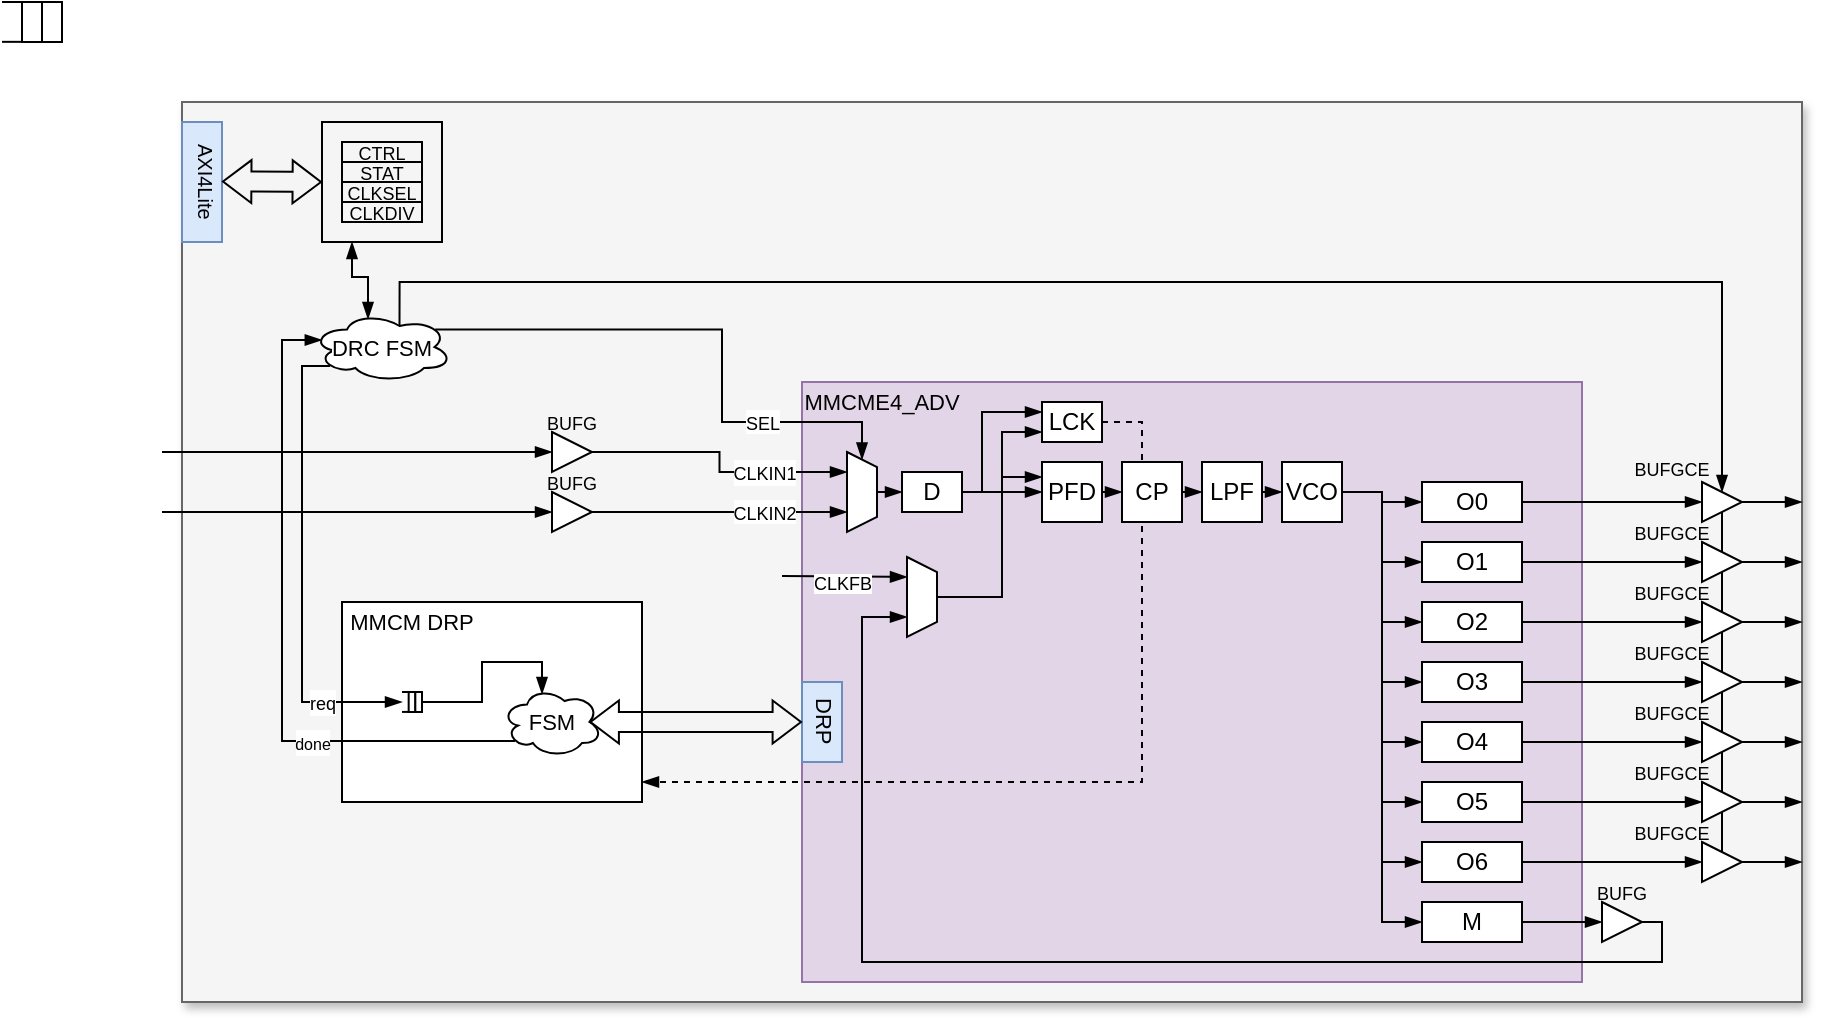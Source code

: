 <mxfile>
    <diagram id="0H9RU8L9uwfyBY479Ntx" name="Page-1">
        <mxGraphModel dx="1034" dy="1187" grid="1" gridSize="10" guides="1" tooltips="1" connect="1" arrows="1" fold="1" page="1" pageScale="1" pageWidth="1169" pageHeight="827" math="0" shadow="0">
            <root>
                <mxCell id="0"/>
                <mxCell id="1" parent="0"/>
                <mxCell id="151" value="" style="rounded=0;whiteSpace=wrap;html=1;align=center;verticalAlign=middle;fontFamily=Helvetica;fontSize=11;labelBackgroundColor=none;fillColor=#f5f5f5;strokeColor=#666666;shadow=1;fontColor=#333333;" parent="1" vertex="1">
                    <mxGeometry x="240" y="60" width="810" height="450" as="geometry"/>
                </mxCell>
                <mxCell id="58" value="" style="rounded=0;whiteSpace=wrap;html=1;fontFamily=Helvetica;fontSize=11;labelBackgroundColor=default;fillColor=#e1d5e7;strokeColor=#9673a6;" parent="1" vertex="1">
                    <mxGeometry x="550" y="200" width="390" height="300" as="geometry"/>
                </mxCell>
                <mxCell id="51" style="edgeStyle=orthogonalEdgeStyle;shape=connector;rounded=0;html=1;exitX=1;exitY=0.5;exitDx=0;exitDy=0;strokeColor=default;align=center;verticalAlign=middle;fontFamily=Helvetica;fontSize=11;fontColor=default;labelBackgroundColor=default;endArrow=blockThin;endFill=1;dashed=1;" parent="1" source="50" edge="1">
                    <mxGeometry relative="1" as="geometry">
                        <mxPoint x="470" y="400" as="targetPoint"/>
                        <Array as="points">
                            <mxPoint x="720" y="220"/>
                            <mxPoint x="720" y="400"/>
                        </Array>
                    </mxGeometry>
                </mxCell>
                <mxCell id="63" value="" style="rounded=0;whiteSpace=wrap;html=1;fontFamily=Helvetica;fontSize=11;fontColor=default;labelBackgroundColor=default;" parent="1" vertex="1">
                    <mxGeometry x="320" y="310" width="150" height="100" as="geometry"/>
                </mxCell>
                <mxCell id="34" style="edgeStyle=none;shape=connector;curved=0;rounded=0;html=1;exitX=1;exitY=0.5;exitDx=0;exitDy=0;strokeColor=default;align=center;verticalAlign=middle;fontFamily=Helvetica;fontSize=11;fontColor=default;labelBackgroundColor=default;endArrow=blockThin;endFill=1;entryX=0;entryY=0.5;entryDx=0;entryDy=0;" parent="1" source="2" target="94" edge="1">
                    <mxGeometry relative="1" as="geometry">
                        <mxPoint x="940" y="260" as="targetPoint"/>
                    </mxGeometry>
                </mxCell>
                <mxCell id="2" value="O0" style="rounded=0;whiteSpace=wrap;html=1;" parent="1" vertex="1">
                    <mxGeometry x="860" y="250" width="50" height="20" as="geometry"/>
                </mxCell>
                <mxCell id="18" style="edgeStyle=none;shape=connector;curved=0;rounded=0;html=1;exitX=1;exitY=0.5;exitDx=0;exitDy=0;entryX=0;entryY=0.5;entryDx=0;entryDy=0;strokeColor=default;align=center;verticalAlign=middle;fontFamily=Helvetica;fontSize=11;fontColor=default;labelBackgroundColor=default;endArrow=blockThin;endFill=1;" parent="1" source="4" target="14" edge="1">
                    <mxGeometry relative="1" as="geometry">
                        <Array as="points">
                            <mxPoint x="840" y="255"/>
                            <mxPoint x="840" y="290"/>
                        </Array>
                    </mxGeometry>
                </mxCell>
                <mxCell id="19" style="edgeStyle=none;shape=connector;curved=0;rounded=0;html=1;exitX=1;exitY=0.5;exitDx=0;exitDy=0;entryX=0;entryY=0.5;entryDx=0;entryDy=0;strokeColor=default;align=center;verticalAlign=middle;fontFamily=Helvetica;fontSize=11;fontColor=default;labelBackgroundColor=default;endArrow=blockThin;endFill=1;" parent="1" source="4" target="8" edge="1">
                    <mxGeometry relative="1" as="geometry">
                        <Array as="points">
                            <mxPoint x="840" y="255"/>
                            <mxPoint x="840" y="320"/>
                        </Array>
                    </mxGeometry>
                </mxCell>
                <mxCell id="20" style="edgeStyle=none;shape=connector;curved=0;rounded=0;html=1;exitX=1;exitY=0.5;exitDx=0;exitDy=0;entryX=0;entryY=0.5;entryDx=0;entryDy=0;strokeColor=default;align=center;verticalAlign=middle;fontFamily=Helvetica;fontSize=11;fontColor=default;labelBackgroundColor=default;endArrow=blockThin;endFill=1;" parent="1" source="4" target="9" edge="1">
                    <mxGeometry relative="1" as="geometry">
                        <Array as="points">
                            <mxPoint x="840" y="255"/>
                            <mxPoint x="840" y="350"/>
                        </Array>
                    </mxGeometry>
                </mxCell>
                <mxCell id="21" style="edgeStyle=none;shape=connector;curved=0;rounded=0;html=1;exitX=1;exitY=0.5;exitDx=0;exitDy=0;entryX=0;entryY=0.5;entryDx=0;entryDy=0;strokeColor=default;align=center;verticalAlign=middle;fontFamily=Helvetica;fontSize=11;fontColor=default;labelBackgroundColor=default;endArrow=blockThin;endFill=1;" parent="1" source="4" target="10" edge="1">
                    <mxGeometry relative="1" as="geometry">
                        <Array as="points">
                            <mxPoint x="840" y="255"/>
                            <mxPoint x="840" y="380"/>
                        </Array>
                    </mxGeometry>
                </mxCell>
                <mxCell id="22" style="edgeStyle=none;shape=connector;curved=0;rounded=0;html=1;exitX=1;exitY=0.5;exitDx=0;exitDy=0;entryX=0;entryY=0.5;entryDx=0;entryDy=0;strokeColor=default;align=center;verticalAlign=middle;fontFamily=Helvetica;fontSize=11;fontColor=default;labelBackgroundColor=default;endArrow=blockThin;endFill=1;" parent="1" source="4" target="11" edge="1">
                    <mxGeometry relative="1" as="geometry">
                        <Array as="points">
                            <mxPoint x="840" y="255"/>
                            <mxPoint x="840" y="410"/>
                        </Array>
                    </mxGeometry>
                </mxCell>
                <mxCell id="23" style="edgeStyle=none;shape=connector;curved=0;rounded=0;html=1;exitX=1;exitY=0.5;exitDx=0;exitDy=0;entryX=0;entryY=0.5;entryDx=0;entryDy=0;strokeColor=default;align=center;verticalAlign=middle;fontFamily=Helvetica;fontSize=11;fontColor=default;labelBackgroundColor=default;endArrow=blockThin;endFill=1;" parent="1" source="4" target="12" edge="1">
                    <mxGeometry relative="1" as="geometry">
                        <Array as="points">
                            <mxPoint x="840" y="255"/>
                            <mxPoint x="840" y="440"/>
                        </Array>
                    </mxGeometry>
                </mxCell>
                <mxCell id="24" style="edgeStyle=none;shape=connector;curved=0;rounded=0;html=1;exitX=1;exitY=0.5;exitDx=0;exitDy=0;entryX=0;entryY=0.5;entryDx=0;entryDy=0;strokeColor=default;align=center;verticalAlign=middle;fontFamily=Helvetica;fontSize=11;fontColor=default;labelBackgroundColor=default;endArrow=blockThin;endFill=1;" parent="1" source="4" target="13" edge="1">
                    <mxGeometry relative="1" as="geometry">
                        <Array as="points">
                            <mxPoint x="840" y="255"/>
                            <mxPoint x="840" y="470"/>
                        </Array>
                    </mxGeometry>
                </mxCell>
                <mxCell id="4" value="VCO" style="rounded=0;whiteSpace=wrap;html=1;" parent="1" vertex="1">
                    <mxGeometry x="790" y="240" width="30" height="30" as="geometry"/>
                </mxCell>
                <mxCell id="44" style="edgeStyle=none;shape=connector;curved=0;rounded=0;html=1;exitX=1;exitY=0.5;exitDx=0;exitDy=0;entryX=0;entryY=0.5;entryDx=0;entryDy=0;strokeColor=default;align=center;verticalAlign=middle;fontFamily=Helvetica;fontSize=11;fontColor=default;labelBackgroundColor=default;endArrow=blockThin;endFill=1;" parent="1" source="5" target="4" edge="1">
                    <mxGeometry relative="1" as="geometry"/>
                </mxCell>
                <mxCell id="5" value="LPF" style="rounded=0;whiteSpace=wrap;html=1;" parent="1" vertex="1">
                    <mxGeometry x="750" y="240" width="30" height="30" as="geometry"/>
                </mxCell>
                <mxCell id="43" style="edgeStyle=none;shape=connector;curved=0;rounded=0;html=1;exitX=1;exitY=0.5;exitDx=0;exitDy=0;entryX=0;entryY=0.5;entryDx=0;entryDy=0;strokeColor=default;align=center;verticalAlign=middle;fontFamily=Helvetica;fontSize=11;fontColor=default;labelBackgroundColor=default;endArrow=blockThin;endFill=1;" parent="1" source="6" target="5" edge="1">
                    <mxGeometry relative="1" as="geometry"/>
                </mxCell>
                <mxCell id="6" value="CP" style="rounded=0;whiteSpace=wrap;html=1;" parent="1" vertex="1">
                    <mxGeometry x="710" y="240" width="30" height="30" as="geometry"/>
                </mxCell>
                <mxCell id="45" style="edgeStyle=none;shape=connector;curved=0;rounded=0;html=1;exitX=1;exitY=0.5;exitDx=0;exitDy=0;entryX=0;entryY=0.5;entryDx=0;entryDy=0;strokeColor=default;align=center;verticalAlign=middle;fontFamily=Helvetica;fontSize=11;fontColor=default;labelBackgroundColor=default;endArrow=blockThin;endFill=1;" parent="1" source="7" target="6" edge="1">
                    <mxGeometry relative="1" as="geometry"/>
                </mxCell>
                <mxCell id="7" value="PFD" style="rounded=0;whiteSpace=wrap;html=1;" parent="1" vertex="1">
                    <mxGeometry x="670" y="240" width="30" height="30" as="geometry"/>
                </mxCell>
                <mxCell id="36" style="edgeStyle=none;shape=connector;curved=0;rounded=0;html=1;exitX=1;exitY=0.5;exitDx=0;exitDy=0;strokeColor=default;align=center;verticalAlign=middle;fontFamily=Helvetica;fontSize=11;fontColor=default;labelBackgroundColor=default;endArrow=blockThin;endFill=1;entryX=0;entryY=0.5;entryDx=0;entryDy=0;" parent="1" source="8" target="96" edge="1">
                    <mxGeometry relative="1" as="geometry">
                        <mxPoint x="940" y="320" as="targetPoint"/>
                    </mxGeometry>
                </mxCell>
                <mxCell id="8" value="O2" style="rounded=0;whiteSpace=wrap;html=1;" parent="1" vertex="1">
                    <mxGeometry x="860" y="310" width="50" height="20" as="geometry"/>
                </mxCell>
                <mxCell id="37" style="edgeStyle=none;shape=connector;curved=0;rounded=0;html=1;exitX=1;exitY=0.5;exitDx=0;exitDy=0;strokeColor=default;align=center;verticalAlign=middle;fontFamily=Helvetica;fontSize=11;fontColor=default;labelBackgroundColor=default;endArrow=blockThin;endFill=1;entryX=0;entryY=0.5;entryDx=0;entryDy=0;" parent="1" source="9" target="97" edge="1">
                    <mxGeometry relative="1" as="geometry">
                        <mxPoint x="940" y="350.286" as="targetPoint"/>
                    </mxGeometry>
                </mxCell>
                <mxCell id="9" value="O3" style="rounded=0;whiteSpace=wrap;html=1;" parent="1" vertex="1">
                    <mxGeometry x="860" y="340" width="50" height="20" as="geometry"/>
                </mxCell>
                <mxCell id="38" style="edgeStyle=none;shape=connector;curved=0;rounded=0;html=1;exitX=1;exitY=0.5;exitDx=0;exitDy=0;strokeColor=default;align=center;verticalAlign=middle;fontFamily=Helvetica;fontSize=11;fontColor=default;labelBackgroundColor=default;endArrow=blockThin;endFill=1;entryX=0;entryY=0.5;entryDx=0;entryDy=0;" parent="1" source="10" target="98" edge="1">
                    <mxGeometry relative="1" as="geometry">
                        <mxPoint x="940" y="380" as="targetPoint"/>
                    </mxGeometry>
                </mxCell>
                <mxCell id="10" value="O4" style="rounded=0;whiteSpace=wrap;html=1;" parent="1" vertex="1">
                    <mxGeometry x="860" y="370" width="50" height="20" as="geometry"/>
                </mxCell>
                <mxCell id="39" style="edgeStyle=none;shape=connector;curved=0;rounded=0;html=1;exitX=1;exitY=0.5;exitDx=0;exitDy=0;strokeColor=default;align=center;verticalAlign=middle;fontFamily=Helvetica;fontSize=11;fontColor=default;labelBackgroundColor=default;endArrow=blockThin;endFill=1;entryX=0;entryY=0.5;entryDx=0;entryDy=0;" parent="1" source="11" target="99" edge="1">
                    <mxGeometry relative="1" as="geometry">
                        <mxPoint x="940" y="410" as="targetPoint"/>
                    </mxGeometry>
                </mxCell>
                <mxCell id="11" value="O5" style="rounded=0;whiteSpace=wrap;html=1;" parent="1" vertex="1">
                    <mxGeometry x="860" y="400" width="50" height="20" as="geometry"/>
                </mxCell>
                <mxCell id="40" style="edgeStyle=none;shape=connector;curved=0;rounded=0;html=1;exitX=1;exitY=0.5;exitDx=0;exitDy=0;strokeColor=default;align=center;verticalAlign=middle;fontFamily=Helvetica;fontSize=11;fontColor=default;labelBackgroundColor=default;endArrow=blockThin;endFill=1;entryX=0;entryY=0.5;entryDx=0;entryDy=0;" parent="1" source="12" target="100" edge="1">
                    <mxGeometry relative="1" as="geometry">
                        <mxPoint x="940" y="440" as="targetPoint"/>
                    </mxGeometry>
                </mxCell>
                <mxCell id="12" value="O6" style="rounded=0;whiteSpace=wrap;html=1;" parent="1" vertex="1">
                    <mxGeometry x="860" y="430" width="50" height="20" as="geometry"/>
                </mxCell>
                <mxCell id="28" style="edgeStyle=orthogonalEdgeStyle;shape=connector;rounded=0;html=1;exitX=1;exitY=0.5;exitDx=0;exitDy=0;strokeColor=default;align=center;verticalAlign=middle;fontFamily=Helvetica;fontSize=11;fontColor=default;labelBackgroundColor=default;endArrow=blockThin;endFill=1;entryX=0.75;entryY=1;entryDx=0;entryDy=0;" parent="1" source="124" target="32" edge="1">
                    <mxGeometry relative="1" as="geometry">
                        <mxPoint x="600" y="318" as="targetPoint"/>
                        <Array as="points">
                            <mxPoint x="980" y="470"/>
                            <mxPoint x="980" y="490"/>
                            <mxPoint x="580" y="490"/>
                            <mxPoint x="580" y="318"/>
                        </Array>
                    </mxGeometry>
                </mxCell>
                <mxCell id="127" style="edgeStyle=orthogonalEdgeStyle;shape=connector;rounded=0;html=1;exitX=1;exitY=0.5;exitDx=0;exitDy=0;entryX=0;entryY=0.5;entryDx=0;entryDy=0;strokeColor=default;align=center;verticalAlign=middle;fontFamily=Helvetica;fontSize=11;fontColor=default;labelBackgroundColor=none;endArrow=blockThin;endFill=1;" parent="1" source="13" target="124" edge="1">
                    <mxGeometry relative="1" as="geometry"/>
                </mxCell>
                <mxCell id="13" value="M" style="rounded=0;whiteSpace=wrap;html=1;" parent="1" vertex="1">
                    <mxGeometry x="860" y="460" width="50" height="20" as="geometry"/>
                </mxCell>
                <mxCell id="35" style="edgeStyle=none;shape=connector;curved=0;rounded=0;html=1;exitX=1;exitY=0.5;exitDx=0;exitDy=0;strokeColor=default;align=center;verticalAlign=middle;fontFamily=Helvetica;fontSize=11;fontColor=default;labelBackgroundColor=default;endArrow=blockThin;endFill=1;entryX=0;entryY=0.5;entryDx=0;entryDy=0;" parent="1" source="14" target="95" edge="1">
                    <mxGeometry relative="1" as="geometry">
                        <mxPoint x="940" y="290.286" as="targetPoint"/>
                    </mxGeometry>
                </mxCell>
                <mxCell id="14" value="O1" style="rounded=0;whiteSpace=wrap;html=1;" parent="1" vertex="1">
                    <mxGeometry x="860" y="280" width="50" height="20" as="geometry"/>
                </mxCell>
                <mxCell id="47" style="edgeStyle=none;shape=connector;curved=0;rounded=0;html=1;exitX=0.5;exitY=0;exitDx=0;exitDy=0;entryX=0;entryY=0.5;entryDx=0;entryDy=0;strokeColor=default;align=center;verticalAlign=middle;fontFamily=Helvetica;fontSize=11;fontColor=default;labelBackgroundColor=default;endArrow=blockThin;endFill=1;" parent="1" source="15" target="26" edge="1">
                    <mxGeometry relative="1" as="geometry"/>
                </mxCell>
                <mxCell id="61" style="edgeStyle=orthogonalEdgeStyle;shape=connector;rounded=0;html=1;exitX=0.88;exitY=0.25;exitDx=0;exitDy=0;strokeColor=default;align=center;verticalAlign=middle;fontFamily=Helvetica;fontSize=11;fontColor=default;labelBackgroundColor=default;endArrow=blockThin;endFill=1;entryX=0;entryY=0.5;entryDx=0;entryDy=0;exitPerimeter=0;" parent="1" source="147" target="15" edge="1">
                    <mxGeometry relative="1" as="geometry">
                        <mxPoint x="540" y="220" as="sourcePoint"/>
                        <Array as="points">
                            <mxPoint x="510" y="174"/>
                            <mxPoint x="510" y="220"/>
                            <mxPoint x="580" y="220"/>
                        </Array>
                    </mxGeometry>
                </mxCell>
                <mxCell id="148" value="&lt;span style=&quot;background-color: light-dark(#ffffff, var(--ge-dark-color, #121212));&quot;&gt;&lt;font style=&quot;font-size: 9px;&quot;&gt;SEL&lt;/font&gt;&lt;/span&gt;" style="edgeLabel;html=1;align=center;verticalAlign=middle;resizable=0;points=[];rounded=0;fontFamily=Helvetica;fontSize=11;fontColor=default;labelBackgroundColor=none;fillColor=none;gradientColor=none;" parent="61" vertex="1" connectable="0">
                    <mxGeometry x="-0.891" y="-1" relative="1" as="geometry">
                        <mxPoint x="148" y="45" as="offset"/>
                    </mxGeometry>
                </mxCell>
                <mxCell id="15" value="" style="shape=trapezoid;perimeter=trapezoidPerimeter;whiteSpace=wrap;html=1;fixedSize=1;rotation=90;size=7.5;" parent="1" vertex="1">
                    <mxGeometry x="560" y="247.5" width="40" height="15" as="geometry"/>
                </mxCell>
                <mxCell id="17" value="" style="endArrow=blockThin;html=1;rounded=0;strokeColor=default;align=center;verticalAlign=middle;fontFamily=Helvetica;fontSize=11;fontColor=default;labelBackgroundColor=default;edgeStyle=none;curved=0;exitX=1;exitY=0.5;exitDx=0;exitDy=0;entryX=0;entryY=0.5;entryDx=0;entryDy=0;endFill=1;" parent="1" source="4" target="2" edge="1">
                    <mxGeometry width="50" height="50" relative="1" as="geometry">
                        <mxPoint x="770" y="410" as="sourcePoint"/>
                        <mxPoint x="820" y="360" as="targetPoint"/>
                        <Array as="points">
                            <mxPoint x="840" y="255"/>
                            <mxPoint x="840" y="260"/>
                        </Array>
                    </mxGeometry>
                </mxCell>
                <mxCell id="46" style="edgeStyle=none;shape=connector;curved=0;rounded=0;html=1;exitX=1;exitY=0.5;exitDx=0;exitDy=0;entryX=0;entryY=0.5;entryDx=0;entryDy=0;strokeColor=default;align=center;verticalAlign=middle;fontFamily=Helvetica;fontSize=11;fontColor=default;labelBackgroundColor=default;endArrow=blockThin;endFill=1;" parent="1" source="26" target="7" edge="1">
                    <mxGeometry relative="1" as="geometry"/>
                </mxCell>
                <mxCell id="53" style="edgeStyle=none;shape=connector;curved=0;rounded=0;html=1;exitX=1;exitY=0.5;exitDx=0;exitDy=0;entryX=0;entryY=0.25;entryDx=0;entryDy=0;strokeColor=default;align=center;verticalAlign=middle;fontFamily=Helvetica;fontSize=11;fontColor=default;labelBackgroundColor=default;endArrow=blockThin;endFill=1;" parent="1" source="26" target="50" edge="1">
                    <mxGeometry relative="1" as="geometry">
                        <Array as="points">
                            <mxPoint x="640" y="255"/>
                            <mxPoint x="640" y="215"/>
                        </Array>
                    </mxGeometry>
                </mxCell>
                <mxCell id="26" value="D" style="rounded=0;whiteSpace=wrap;html=1;" parent="1" vertex="1">
                    <mxGeometry x="600" y="245" width="30" height="20" as="geometry"/>
                </mxCell>
                <mxCell id="29" value="" style="endArrow=blockThin;html=1;rounded=0;strokeColor=default;align=center;verticalAlign=middle;fontFamily=Helvetica;fontSize=11;fontColor=default;labelBackgroundColor=default;edgeStyle=none;curved=0;entryX=0.25;entryY=1;entryDx=0;entryDy=0;endFill=1;" parent="1" target="32" edge="1">
                    <mxGeometry width="50" height="50" relative="1" as="geometry">
                        <mxPoint x="540" y="297" as="sourcePoint"/>
                        <mxPoint x="598.75" y="298.125" as="targetPoint"/>
                    </mxGeometry>
                </mxCell>
                <mxCell id="128" value="&lt;font style=&quot;font-size: 9px; background-color: light-dark(#ffffff, var(--ge-dark-color, #121212));&quot;&gt;CLKFB&lt;/font&gt;" style="edgeLabel;html=1;align=center;verticalAlign=middle;resizable=0;points=[];rounded=0;fontFamily=Helvetica;fontSize=11;fontColor=default;labelBackgroundColor=none;fillColor=none;gradientColor=none;" parent="29" vertex="1" connectable="0">
                    <mxGeometry x="-0.162" relative="1" as="geometry">
                        <mxPoint x="4" y="3" as="offset"/>
                    </mxGeometry>
                </mxCell>
                <mxCell id="30" value="" style="endArrow=blockThin;html=1;rounded=0;strokeColor=default;align=center;verticalAlign=middle;fontFamily=Helvetica;fontSize=11;fontColor=default;labelBackgroundColor=default;edgeStyle=orthogonalEdgeStyle;entryX=0.75;entryY=1;entryDx=0;entryDy=0;endFill=1;exitX=1;exitY=0.5;exitDx=0;exitDy=0;" parent="1" source="133" target="15" edge="1">
                    <mxGeometry width="50" height="50" relative="1" as="geometry">
                        <mxPoint x="540" y="265" as="sourcePoint"/>
                        <mxPoint x="560" y="270" as="targetPoint"/>
                    </mxGeometry>
                </mxCell>
                <mxCell id="136" value="&lt;span style=&quot;background-color: light-dark(#ffffff, var(--ge-dark-color, #121212));&quot;&gt;&lt;font style=&quot;font-size: 9px;&quot;&gt;CLKIN2&lt;/font&gt;&lt;/span&gt;" style="edgeLabel;html=1;align=center;verticalAlign=middle;resizable=0;points=[];rounded=0;fontFamily=Helvetica;fontSize=11;fontColor=default;labelBackgroundColor=none;fillColor=none;gradientColor=none;" parent="30" vertex="1" connectable="0">
                    <mxGeometry x="0.354" y="1" relative="1" as="geometry">
                        <mxPoint x="-1" y="1" as="offset"/>
                    </mxGeometry>
                </mxCell>
                <mxCell id="31" value="" style="endArrow=blockThin;html=1;rounded=0;strokeColor=default;align=center;verticalAlign=middle;fontFamily=Helvetica;fontSize=11;fontColor=default;labelBackgroundColor=default;edgeStyle=orthogonalEdgeStyle;entryX=0.25;entryY=1;entryDx=0;entryDy=0;endFill=1;exitX=1;exitY=0.5;exitDx=0;exitDy=0;" parent="1" source="131" target="15" edge="1">
                    <mxGeometry width="50" height="50" relative="1" as="geometry">
                        <mxPoint x="540" y="245" as="sourcePoint"/>
                        <mxPoint x="560" y="250" as="targetPoint"/>
                    </mxGeometry>
                </mxCell>
                <mxCell id="135" value="&lt;font style=&quot;font-size: 9px;&quot;&gt;CLKIN1&lt;/font&gt;" style="edgeLabel;html=1;align=center;verticalAlign=middle;resizable=0;points=[];rounded=0;fontFamily=Helvetica;fontSize=11;fontColor=default;labelBackgroundColor=default;fillColor=none;gradientColor=none;" parent="31" vertex="1" connectable="0">
                    <mxGeometry x="0.299" y="-1" relative="1" as="geometry">
                        <mxPoint x="6" y="-1" as="offset"/>
                    </mxGeometry>
                </mxCell>
                <mxCell id="54" style="edgeStyle=orthogonalEdgeStyle;shape=connector;rounded=0;html=1;exitX=0.5;exitY=0;exitDx=0;exitDy=0;entryX=0;entryY=0.75;entryDx=0;entryDy=0;strokeColor=default;align=center;verticalAlign=middle;fontFamily=Helvetica;fontSize=11;fontColor=default;labelBackgroundColor=default;endArrow=blockThin;endFill=1;" parent="1" source="32" target="50" edge="1">
                    <mxGeometry relative="1" as="geometry">
                        <Array as="points">
                            <mxPoint x="650" y="308"/>
                            <mxPoint x="650" y="225"/>
                        </Array>
                    </mxGeometry>
                </mxCell>
                <mxCell id="57" style="edgeStyle=orthogonalEdgeStyle;shape=connector;rounded=0;html=1;exitX=0.5;exitY=0;exitDx=0;exitDy=0;entryX=0;entryY=0.25;entryDx=0;entryDy=0;strokeColor=default;align=center;verticalAlign=middle;fontFamily=Helvetica;fontSize=11;fontColor=default;labelBackgroundColor=default;endArrow=blockThin;endFill=1;" parent="1" source="32" target="7" edge="1">
                    <mxGeometry relative="1" as="geometry">
                        <Array as="points">
                            <mxPoint x="650" y="308"/>
                            <mxPoint x="650" y="248"/>
                        </Array>
                    </mxGeometry>
                </mxCell>
                <mxCell id="32" value="" style="shape=trapezoid;perimeter=trapezoidPerimeter;whiteSpace=wrap;html=1;fixedSize=1;rotation=90;size=7.5;" parent="1" vertex="1">
                    <mxGeometry x="590" y="300" width="40" height="15" as="geometry"/>
                </mxCell>
                <mxCell id="33" value="&lt;span&gt;MMCME4_ADV&lt;/span&gt;" style="text;html=1;align=center;verticalAlign=middle;whiteSpace=wrap;rounded=0;fontFamily=Helvetica;fontSize=11;fontColor=default;labelBackgroundColor=none;" parent="1" vertex="1">
                    <mxGeometry x="550" y="200" width="80" height="20" as="geometry"/>
                </mxCell>
                <mxCell id="50" value="LCK" style="rounded=0;whiteSpace=wrap;html=1;" parent="1" vertex="1">
                    <mxGeometry x="670" y="210" width="30" height="20" as="geometry"/>
                </mxCell>
                <mxCell id="87" style="edgeStyle=orthogonalEdgeStyle;shape=connector;rounded=0;html=1;exitX=0.13;exitY=0.77;exitDx=0;exitDy=0;exitPerimeter=0;strokeColor=default;align=center;verticalAlign=middle;fontFamily=Helvetica;fontSize=11;fontColor=default;labelBackgroundColor=none;endArrow=blockThin;endFill=1;entryX=0.07;entryY=0.4;entryDx=0;entryDy=0;entryPerimeter=0;" parent="1" source="64" target="147" edge="1">
                    <mxGeometry relative="1" as="geometry">
                        <mxPoint x="320" y="380" as="targetPoint"/>
                        <Array as="points">
                            <mxPoint x="290" y="379"/>
                            <mxPoint x="290" y="179"/>
                        </Array>
                    </mxGeometry>
                </mxCell>
                <mxCell id="88" value="&lt;font style=&quot;font-size: 8px;&quot;&gt;done&lt;/font&gt;" style="edgeLabel;html=1;align=center;verticalAlign=middle;resizable=0;points=[];rounded=0;strokeColor=default;fontFamily=Helvetica;fontSize=11;fontColor=default;labelBackgroundColor=default;fillColor=default;" parent="87" vertex="1" connectable="0">
                    <mxGeometry x="0.178" y="-1" relative="1" as="geometry">
                        <mxPoint x="14" y="82" as="offset"/>
                    </mxGeometry>
                </mxCell>
                <mxCell id="64" value="FSM" style="ellipse;shape=cloud;whiteSpace=wrap;html=1;fontFamily=Helvetica;fontSize=11;fontColor=default;labelBackgroundColor=default;" parent="1" vertex="1">
                    <mxGeometry x="400" y="352.5" width="50" height="35" as="geometry"/>
                </mxCell>
                <mxCell id="65" value="&lt;span&gt;DRP&lt;/span&gt;" style="rounded=0;whiteSpace=wrap;html=1;fontFamily=Helvetica;fontSize=11;labelBackgroundColor=none;fillColor=#dae8fc;strokeColor=#6c8ebf;textDirection=vertical-rl;" parent="1" vertex="1">
                    <mxGeometry x="550" y="350" width="20" height="40" as="geometry"/>
                </mxCell>
                <mxCell id="66" value="&lt;span&gt;MMCM DRP&lt;/span&gt;" style="text;html=1;align=center;verticalAlign=middle;whiteSpace=wrap;rounded=0;fontFamily=Helvetica;fontSize=11;fontColor=default;labelBackgroundColor=none;" parent="1" vertex="1">
                    <mxGeometry x="320" y="315" width="70" height="10" as="geometry"/>
                </mxCell>
                <mxCell id="68" value="" style="shape=flexArrow;endArrow=classic;startArrow=classic;html=1;rounded=0;strokeColor=default;align=center;verticalAlign=middle;fontFamily=Helvetica;fontSize=11;fontColor=default;labelBackgroundColor=none;edgeStyle=orthogonalEdgeStyle;entryX=0;entryY=0.5;entryDx=0;entryDy=0;exitX=0.875;exitY=0.5;exitDx=0;exitDy=0;exitPerimeter=0;startWidth=10.476;startSize=4.4;endWidth=10.476;endSize=4.4;" parent="1" source="64" target="65" edge="1">
                    <mxGeometry width="100" height="100" relative="1" as="geometry">
                        <mxPoint x="420" y="470" as="sourcePoint"/>
                        <mxPoint x="520" y="370" as="targetPoint"/>
                        <Array as="points">
                            <mxPoint x="444" y="370"/>
                        </Array>
                    </mxGeometry>
                </mxCell>
                <mxCell id="76" value="" style="group" parent="1" vertex="1" connectable="0">
                    <mxGeometry x="150" y="10" width="30" height="20" as="geometry"/>
                </mxCell>
                <mxCell id="69" value="" style="rounded=0;whiteSpace=wrap;html=1;strokeColor=default;align=center;verticalAlign=middle;fontFamily=Helvetica;fontSize=11;fontColor=default;labelBackgroundColor=none;fillColor=default;" parent="76" vertex="1">
                    <mxGeometry x="10" width="10" height="20" as="geometry"/>
                </mxCell>
                <mxCell id="70" value="" style="rounded=0;whiteSpace=wrap;html=1;strokeColor=default;align=center;verticalAlign=middle;fontFamily=Helvetica;fontSize=11;fontColor=default;labelBackgroundColor=none;fillColor=default;" parent="76" vertex="1">
                    <mxGeometry x="20" width="10" height="20" as="geometry"/>
                </mxCell>
                <mxCell id="72" value="" style="endArrow=none;html=1;rounded=0;strokeColor=default;align=center;verticalAlign=middle;fontFamily=Helvetica;fontSize=11;fontColor=default;labelBackgroundColor=none;edgeStyle=orthogonalEdgeStyle;entryX=0;entryY=0;entryDx=0;entryDy=0;" parent="76" target="69" edge="1">
                    <mxGeometry width="50" height="50" relative="1" as="geometry">
                        <mxPoint as="sourcePoint"/>
                        <mxPoint x="-10" as="targetPoint"/>
                        <Array as="points">
                            <mxPoint/>
                        </Array>
                    </mxGeometry>
                </mxCell>
                <mxCell id="75" value="" style="endArrow=none;html=1;rounded=0;strokeColor=default;align=center;verticalAlign=middle;fontFamily=Helvetica;fontSize=11;fontColor=default;labelBackgroundColor=none;edgeStyle=orthogonalEdgeStyle;entryX=0;entryY=0;entryDx=0;entryDy=0;" parent="76" edge="1">
                    <mxGeometry width="50" height="50" relative="1" as="geometry">
                        <mxPoint y="19.92" as="sourcePoint"/>
                        <mxPoint x="10" y="19.92" as="targetPoint"/>
                        <Array as="points">
                            <mxPoint y="19.92"/>
                        </Array>
                    </mxGeometry>
                </mxCell>
                <mxCell id="92" style="edgeStyle=orthogonalEdgeStyle;shape=connector;rounded=0;html=1;strokeColor=default;align=center;verticalAlign=middle;fontFamily=Helvetica;fontSize=11;fontColor=default;labelBackgroundColor=none;endArrow=blockThin;endFill=1;entryX=0;entryY=0.5;entryDx=0;entryDy=0;exitX=0.13;exitY=0.77;exitDx=0;exitDy=0;exitPerimeter=0;" parent="1" source="147" target="77" edge="1">
                    <mxGeometry relative="1" as="geometry">
                        <mxPoint x="320" y="360" as="sourcePoint"/>
                        <Array as="points">
                            <mxPoint x="300" y="192"/>
                            <mxPoint x="300" y="360"/>
                        </Array>
                    </mxGeometry>
                </mxCell>
                <mxCell id="129" value="&lt;font style=&quot;font-size: 9px;&quot;&gt;req&lt;/font&gt;" style="edgeLabel;html=1;align=center;verticalAlign=middle;resizable=0;points=[];rounded=0;fontFamily=Helvetica;fontSize=11;fontColor=default;labelBackgroundColor=default;fillColor=none;gradientColor=none;" parent="92" vertex="1" connectable="0">
                    <mxGeometry x="-0.356" y="1" relative="1" as="geometry">
                        <mxPoint x="9" y="107" as="offset"/>
                    </mxGeometry>
                </mxCell>
                <mxCell id="77" value="" style="group;movable=1;resizable=1;rotatable=1;deletable=1;editable=1;locked=0;connectable=1;" parent="1" vertex="1" connectable="0">
                    <mxGeometry x="350" y="355" width="10" height="10" as="geometry"/>
                </mxCell>
                <mxCell id="78" value="" style="rounded=0;whiteSpace=wrap;html=1;strokeColor=default;align=center;verticalAlign=middle;fontFamily=Helvetica;fontSize=11;fontColor=default;labelBackgroundColor=none;fillColor=default;movable=1;resizable=1;rotatable=1;deletable=1;editable=1;locked=0;connectable=1;" parent="77" vertex="1">
                    <mxGeometry x="3.333" width="3.333" height="10" as="geometry"/>
                </mxCell>
                <mxCell id="79" value="" style="rounded=0;whiteSpace=wrap;html=1;strokeColor=default;align=center;verticalAlign=middle;fontFamily=Helvetica;fontSize=11;fontColor=default;labelBackgroundColor=none;fillColor=default;movable=1;resizable=1;rotatable=1;deletable=1;editable=1;locked=0;connectable=1;" parent="77" vertex="1">
                    <mxGeometry x="6.667" width="3.333" height="10" as="geometry"/>
                </mxCell>
                <mxCell id="80" value="" style="endArrow=none;html=1;rounded=0;strokeColor=default;align=center;verticalAlign=middle;fontFamily=Helvetica;fontSize=11;fontColor=default;labelBackgroundColor=none;edgeStyle=orthogonalEdgeStyle;entryX=0;entryY=0;entryDx=0;entryDy=0;movable=1;resizable=1;rotatable=1;deletable=1;editable=1;locked=0;connectable=1;" parent="77" target="78" edge="1">
                    <mxGeometry width="50" height="50" relative="1" as="geometry">
                        <mxPoint as="sourcePoint"/>
                        <mxPoint x="-3.333" as="targetPoint"/>
                        <Array as="points">
                            <mxPoint/>
                        </Array>
                    </mxGeometry>
                </mxCell>
                <mxCell id="81" value="" style="endArrow=none;html=1;rounded=0;strokeColor=default;align=center;verticalAlign=middle;fontFamily=Helvetica;fontSize=11;fontColor=default;labelBackgroundColor=none;edgeStyle=orthogonalEdgeStyle;entryX=0;entryY=0;entryDx=0;entryDy=0;movable=1;resizable=1;rotatable=1;deletable=1;editable=1;locked=0;connectable=1;" parent="77" edge="1">
                    <mxGeometry width="50" height="50" relative="1" as="geometry">
                        <mxPoint y="9.96" as="sourcePoint"/>
                        <mxPoint x="3.333" y="9.96" as="targetPoint"/>
                        <Array as="points">
                            <mxPoint y="9.96"/>
                        </Array>
                    </mxGeometry>
                </mxCell>
                <mxCell id="85" style="edgeStyle=orthogonalEdgeStyle;shape=connector;rounded=0;html=1;exitX=1;exitY=0.5;exitDx=0;exitDy=0;entryX=0.4;entryY=0.1;entryDx=0;entryDy=0;entryPerimeter=0;strokeColor=default;align=center;verticalAlign=middle;fontFamily=Helvetica;fontSize=11;fontColor=default;labelBackgroundColor=none;endArrow=blockThin;endFill=1;" parent="1" source="77" target="64" edge="1">
                    <mxGeometry relative="1" as="geometry">
                        <Array as="points">
                            <mxPoint x="390" y="360"/>
                            <mxPoint x="390" y="340"/>
                            <mxPoint x="420" y="340"/>
                        </Array>
                    </mxGeometry>
                </mxCell>
                <mxCell id="102" style="edgeStyle=orthogonalEdgeStyle;shape=connector;rounded=0;html=1;exitX=1;exitY=0.5;exitDx=0;exitDy=0;strokeColor=default;align=center;verticalAlign=middle;fontFamily=Helvetica;fontSize=11;fontColor=default;labelBackgroundColor=none;endArrow=blockThin;endFill=1;" parent="1" source="94" edge="1">
                    <mxGeometry relative="1" as="geometry">
                        <mxPoint x="1050" y="260" as="targetPoint"/>
                    </mxGeometry>
                </mxCell>
                <mxCell id="94" value="" style="triangle;whiteSpace=wrap;html=1;rounded=0;strokeColor=default;align=center;verticalAlign=middle;fontFamily=Helvetica;fontSize=11;fontColor=default;labelBackgroundColor=none;fillColor=default;" parent="1" vertex="1">
                    <mxGeometry x="1000" y="250" width="20" height="20" as="geometry"/>
                </mxCell>
                <mxCell id="103" style="edgeStyle=orthogonalEdgeStyle;shape=connector;rounded=0;html=1;exitX=1;exitY=0.5;exitDx=0;exitDy=0;strokeColor=default;align=center;verticalAlign=middle;fontFamily=Helvetica;fontSize=11;fontColor=default;labelBackgroundColor=none;endArrow=blockThin;endFill=1;" parent="1" source="95" edge="1">
                    <mxGeometry relative="1" as="geometry">
                        <mxPoint x="1050" y="290" as="targetPoint"/>
                    </mxGeometry>
                </mxCell>
                <mxCell id="123" style="edgeStyle=orthogonalEdgeStyle;shape=connector;rounded=0;html=1;exitX=0.5;exitY=0;exitDx=0;exitDy=0;entryX=0.5;entryY=1;entryDx=0;entryDy=0;strokeColor=default;align=center;verticalAlign=middle;fontFamily=Helvetica;fontSize=11;fontColor=default;labelBackgroundColor=none;endArrow=none;endFill=0;" parent="1" source="95" target="94" edge="1">
                    <mxGeometry relative="1" as="geometry"/>
                </mxCell>
                <mxCell id="95" value="" style="triangle;whiteSpace=wrap;html=1;rounded=0;strokeColor=default;align=center;verticalAlign=middle;fontFamily=Helvetica;fontSize=11;fontColor=default;labelBackgroundColor=none;fillColor=default;" parent="1" vertex="1">
                    <mxGeometry x="1000" y="280" width="20" height="20" as="geometry"/>
                </mxCell>
                <mxCell id="104" style="edgeStyle=orthogonalEdgeStyle;shape=connector;rounded=0;html=1;exitX=1;exitY=0.5;exitDx=0;exitDy=0;strokeColor=default;align=center;verticalAlign=middle;fontFamily=Helvetica;fontSize=11;fontColor=default;labelBackgroundColor=none;endArrow=blockThin;endFill=1;" parent="1" source="96" edge="1">
                    <mxGeometry relative="1" as="geometry">
                        <mxPoint x="1050" y="320" as="targetPoint"/>
                    </mxGeometry>
                </mxCell>
                <mxCell id="122" style="edgeStyle=orthogonalEdgeStyle;shape=connector;rounded=0;html=1;exitX=0.5;exitY=0;exitDx=0;exitDy=0;entryX=0.5;entryY=1;entryDx=0;entryDy=0;strokeColor=default;align=center;verticalAlign=middle;fontFamily=Helvetica;fontSize=11;fontColor=default;labelBackgroundColor=none;endArrow=none;endFill=0;" parent="1" source="96" target="95" edge="1">
                    <mxGeometry relative="1" as="geometry"/>
                </mxCell>
                <mxCell id="96" value="" style="triangle;whiteSpace=wrap;html=1;rounded=0;strokeColor=default;align=center;verticalAlign=middle;fontFamily=Helvetica;fontSize=11;fontColor=default;labelBackgroundColor=none;fillColor=default;" parent="1" vertex="1">
                    <mxGeometry x="1000" y="310" width="20" height="20" as="geometry"/>
                </mxCell>
                <mxCell id="105" style="edgeStyle=orthogonalEdgeStyle;shape=connector;rounded=0;html=1;exitX=1;exitY=0.5;exitDx=0;exitDy=0;strokeColor=default;align=center;verticalAlign=middle;fontFamily=Helvetica;fontSize=11;fontColor=default;labelBackgroundColor=none;endArrow=blockThin;endFill=1;" parent="1" source="97" edge="1">
                    <mxGeometry relative="1" as="geometry">
                        <mxPoint x="1050" y="350" as="targetPoint"/>
                    </mxGeometry>
                </mxCell>
                <mxCell id="121" style="edgeStyle=orthogonalEdgeStyle;shape=connector;rounded=0;html=1;exitX=0.5;exitY=0;exitDx=0;exitDy=0;entryX=0.5;entryY=1;entryDx=0;entryDy=0;strokeColor=default;align=center;verticalAlign=middle;fontFamily=Helvetica;fontSize=11;fontColor=default;labelBackgroundColor=none;endArrow=none;endFill=0;" parent="1" source="97" target="96" edge="1">
                    <mxGeometry relative="1" as="geometry"/>
                </mxCell>
                <mxCell id="97" value="" style="triangle;whiteSpace=wrap;html=1;rounded=0;strokeColor=default;align=center;verticalAlign=middle;fontFamily=Helvetica;fontSize=11;fontColor=default;labelBackgroundColor=none;fillColor=default;" parent="1" vertex="1">
                    <mxGeometry x="1000" y="340" width="20" height="20" as="geometry"/>
                </mxCell>
                <mxCell id="106" style="edgeStyle=orthogonalEdgeStyle;shape=connector;rounded=0;html=1;exitX=1;exitY=0.5;exitDx=0;exitDy=0;strokeColor=default;align=center;verticalAlign=middle;fontFamily=Helvetica;fontSize=11;fontColor=default;labelBackgroundColor=none;endArrow=blockThin;endFill=1;" parent="1" source="98" edge="1">
                    <mxGeometry relative="1" as="geometry">
                        <mxPoint x="1050" y="380" as="targetPoint"/>
                    </mxGeometry>
                </mxCell>
                <mxCell id="120" style="edgeStyle=orthogonalEdgeStyle;shape=connector;rounded=0;html=1;exitX=0.5;exitY=0;exitDx=0;exitDy=0;entryX=0.5;entryY=1;entryDx=0;entryDy=0;strokeColor=default;align=center;verticalAlign=middle;fontFamily=Helvetica;fontSize=11;fontColor=default;labelBackgroundColor=none;endArrow=none;endFill=0;" parent="1" source="98" target="97" edge="1">
                    <mxGeometry relative="1" as="geometry"/>
                </mxCell>
                <mxCell id="98" value="" style="triangle;whiteSpace=wrap;html=1;rounded=0;strokeColor=default;align=center;verticalAlign=middle;fontFamily=Helvetica;fontSize=11;fontColor=default;labelBackgroundColor=none;fillColor=default;" parent="1" vertex="1">
                    <mxGeometry x="1000" y="370" width="20" height="20" as="geometry"/>
                </mxCell>
                <mxCell id="107" style="edgeStyle=orthogonalEdgeStyle;shape=connector;rounded=0;html=1;exitX=1;exitY=0.5;exitDx=0;exitDy=0;strokeColor=default;align=center;verticalAlign=middle;fontFamily=Helvetica;fontSize=11;fontColor=default;labelBackgroundColor=none;endArrow=blockThin;endFill=1;" parent="1" source="99" edge="1">
                    <mxGeometry relative="1" as="geometry">
                        <mxPoint x="1050" y="410" as="targetPoint"/>
                    </mxGeometry>
                </mxCell>
                <mxCell id="119" style="edgeStyle=orthogonalEdgeStyle;shape=connector;rounded=0;html=1;exitX=0.5;exitY=0;exitDx=0;exitDy=0;entryX=0.5;entryY=1;entryDx=0;entryDy=0;strokeColor=default;align=center;verticalAlign=middle;fontFamily=Helvetica;fontSize=11;fontColor=default;labelBackgroundColor=none;endArrow=none;endFill=0;" parent="1" source="99" target="98" edge="1">
                    <mxGeometry relative="1" as="geometry"/>
                </mxCell>
                <mxCell id="99" value="" style="triangle;whiteSpace=wrap;html=1;rounded=0;strokeColor=default;align=center;verticalAlign=middle;fontFamily=Helvetica;fontSize=11;fontColor=default;labelBackgroundColor=none;fillColor=default;" parent="1" vertex="1">
                    <mxGeometry x="1000" y="400" width="20" height="20" as="geometry"/>
                </mxCell>
                <mxCell id="108" style="edgeStyle=orthogonalEdgeStyle;shape=connector;rounded=0;html=1;exitX=1;exitY=0.5;exitDx=0;exitDy=0;strokeColor=default;align=center;verticalAlign=middle;fontFamily=Helvetica;fontSize=11;fontColor=default;labelBackgroundColor=none;endArrow=blockThin;endFill=1;" parent="1" source="100" edge="1">
                    <mxGeometry relative="1" as="geometry">
                        <mxPoint x="1050" y="440" as="targetPoint"/>
                    </mxGeometry>
                </mxCell>
                <mxCell id="118" style="edgeStyle=orthogonalEdgeStyle;shape=connector;rounded=0;html=1;exitX=0.5;exitY=0;exitDx=0;exitDy=0;entryX=0.5;entryY=1;entryDx=0;entryDy=0;strokeColor=default;align=center;verticalAlign=middle;fontFamily=Helvetica;fontSize=11;fontColor=default;labelBackgroundColor=none;endArrow=none;endFill=0;" parent="1" source="100" target="99" edge="1">
                    <mxGeometry relative="1" as="geometry"/>
                </mxCell>
                <mxCell id="100" value="" style="triangle;whiteSpace=wrap;html=1;rounded=0;strokeColor=default;align=center;verticalAlign=middle;fontFamily=Helvetica;fontSize=11;fontColor=default;labelBackgroundColor=none;fillColor=default;" parent="1" vertex="1">
                    <mxGeometry x="1000" y="430" width="20" height="20" as="geometry"/>
                </mxCell>
                <mxCell id="110" value="&lt;span&gt;&lt;font style=&quot;font-size: 9px;&quot;&gt;BUFGCE&lt;/font&gt;&lt;/span&gt;" style="text;html=1;align=center;verticalAlign=middle;whiteSpace=wrap;rounded=0;fontFamily=Helvetica;fontSize=11;fontColor=default;labelBackgroundColor=none;" parent="1" vertex="1">
                    <mxGeometry x="960" y="237.5" width="50" height="10" as="geometry"/>
                </mxCell>
                <mxCell id="111" value="&lt;span&gt;&lt;font style=&quot;font-size: 9px;&quot;&gt;BUFGCE&lt;/font&gt;&lt;/span&gt;" style="text;html=1;align=center;verticalAlign=middle;whiteSpace=wrap;rounded=0;fontFamily=Helvetica;fontSize=11;fontColor=default;labelBackgroundColor=none;" parent="1" vertex="1">
                    <mxGeometry x="960" y="300" width="50" height="10" as="geometry"/>
                </mxCell>
                <mxCell id="112" value="&lt;span&gt;&lt;font style=&quot;font-size: 9px;&quot;&gt;BUFGCE&lt;/font&gt;&lt;/span&gt;" style="text;html=1;align=center;verticalAlign=middle;whiteSpace=wrap;rounded=0;fontFamily=Helvetica;fontSize=11;fontColor=default;labelBackgroundColor=none;" parent="1" vertex="1">
                    <mxGeometry x="960" y="270" width="50" height="10" as="geometry"/>
                </mxCell>
                <mxCell id="113" value="&lt;span&gt;&lt;font style=&quot;font-size: 9px;&quot;&gt;BUFGCE&lt;/font&gt;&lt;/span&gt;" style="text;html=1;align=center;verticalAlign=middle;whiteSpace=wrap;rounded=0;fontFamily=Helvetica;fontSize=11;fontColor=default;labelBackgroundColor=none;" parent="1" vertex="1">
                    <mxGeometry x="960" y="330" width="50" height="10" as="geometry"/>
                </mxCell>
                <mxCell id="114" value="&lt;span&gt;&lt;font style=&quot;font-size: 9px;&quot;&gt;BUFGCE&lt;/font&gt;&lt;/span&gt;" style="text;html=1;align=center;verticalAlign=middle;whiteSpace=wrap;rounded=0;fontFamily=Helvetica;fontSize=11;fontColor=default;labelBackgroundColor=none;" parent="1" vertex="1">
                    <mxGeometry x="960" y="360" width="50" height="10" as="geometry"/>
                </mxCell>
                <mxCell id="115" value="&lt;span&gt;&lt;font style=&quot;font-size: 9px;&quot;&gt;BUFGCE&lt;/font&gt;&lt;/span&gt;" style="text;html=1;align=center;verticalAlign=middle;whiteSpace=wrap;rounded=0;fontFamily=Helvetica;fontSize=11;fontColor=default;labelBackgroundColor=none;" parent="1" vertex="1">
                    <mxGeometry x="960" y="390" width="50" height="10" as="geometry"/>
                </mxCell>
                <mxCell id="116" value="&lt;span&gt;&lt;font style=&quot;font-size: 9px;&quot;&gt;BUFGCE&lt;/font&gt;&lt;/span&gt;" style="text;html=1;align=center;verticalAlign=middle;whiteSpace=wrap;rounded=0;fontFamily=Helvetica;fontSize=11;fontColor=default;labelBackgroundColor=none;" parent="1" vertex="1">
                    <mxGeometry x="960" y="420" width="50" height="10" as="geometry"/>
                </mxCell>
                <mxCell id="117" style="edgeStyle=orthogonalEdgeStyle;shape=connector;rounded=0;html=1;strokeColor=default;align=center;verticalAlign=middle;fontFamily=Helvetica;fontSize=11;fontColor=default;labelBackgroundColor=none;endArrow=blockThin;endFill=1;entryX=0.5;entryY=0;entryDx=0;entryDy=0;exitX=0.625;exitY=0.2;exitDx=0;exitDy=0;exitPerimeter=0;" parent="1" source="147" target="94" edge="1">
                    <mxGeometry relative="1" as="geometry">
                        <mxPoint x="1060" y="450" as="targetPoint"/>
                        <mxPoint x="280" y="520" as="sourcePoint"/>
                        <Array as="points">
                            <mxPoint x="349" y="150"/>
                            <mxPoint x="1010" y="150"/>
                        </Array>
                    </mxGeometry>
                </mxCell>
                <mxCell id="124" value="" style="triangle;whiteSpace=wrap;html=1;rounded=0;strokeColor=default;align=center;verticalAlign=middle;fontFamily=Helvetica;fontSize=11;fontColor=default;labelBackgroundColor=none;fillColor=default;" parent="1" vertex="1">
                    <mxGeometry x="950" y="460" width="20" height="20" as="geometry"/>
                </mxCell>
                <mxCell id="125" value="&lt;span&gt;&lt;font style=&quot;font-size: 9px;&quot;&gt;BUFG&lt;/font&gt;&lt;/span&gt;" style="text;html=1;align=center;verticalAlign=middle;whiteSpace=wrap;rounded=0;fontFamily=Helvetica;fontSize=11;fontColor=default;labelBackgroundColor=none;" parent="1" vertex="1">
                    <mxGeometry x="945" y="450" width="30" height="10" as="geometry"/>
                </mxCell>
                <mxCell id="137" style="edgeStyle=orthogonalEdgeStyle;shape=connector;rounded=0;html=1;strokeColor=default;align=center;verticalAlign=middle;fontFamily=Helvetica;fontSize=11;fontColor=default;labelBackgroundColor=none;endArrow=blockThin;endFill=1;entryX=0;entryY=0.5;entryDx=0;entryDy=0;" parent="1" target="131" edge="1">
                    <mxGeometry relative="1" as="geometry">
                        <mxPoint x="230" y="235" as="sourcePoint"/>
                        <Array as="points">
                            <mxPoint x="360" y="235"/>
                        </Array>
                    </mxGeometry>
                </mxCell>
                <mxCell id="131" value="" style="triangle;whiteSpace=wrap;html=1;rounded=0;strokeColor=default;align=center;verticalAlign=middle;fontFamily=Helvetica;fontSize=11;fontColor=default;labelBackgroundColor=none;fillColor=default;" parent="1" vertex="1">
                    <mxGeometry x="425" y="225" width="20" height="20" as="geometry"/>
                </mxCell>
                <mxCell id="132" value="&lt;span&gt;&lt;font style=&quot;font-size: 9px;&quot;&gt;BUFG&lt;/font&gt;&lt;/span&gt;" style="text;html=1;align=center;verticalAlign=middle;whiteSpace=wrap;rounded=0;fontFamily=Helvetica;fontSize=11;fontColor=default;labelBackgroundColor=none;" parent="1" vertex="1">
                    <mxGeometry x="420" y="215" width="30" height="10" as="geometry"/>
                </mxCell>
                <mxCell id="138" style="edgeStyle=orthogonalEdgeStyle;shape=connector;rounded=0;html=1;strokeColor=default;align=center;verticalAlign=middle;fontFamily=Helvetica;fontSize=11;fontColor=default;labelBackgroundColor=none;endArrow=blockThin;endFill=1;entryX=0;entryY=0.5;entryDx=0;entryDy=0;" parent="1" target="133" edge="1">
                    <mxGeometry relative="1" as="geometry">
                        <mxPoint x="230" y="265" as="sourcePoint"/>
                        <Array as="points">
                            <mxPoint x="353" y="265"/>
                        </Array>
                    </mxGeometry>
                </mxCell>
                <mxCell id="133" value="" style="triangle;whiteSpace=wrap;html=1;rounded=0;strokeColor=default;align=center;verticalAlign=middle;fontFamily=Helvetica;fontSize=11;fontColor=default;labelBackgroundColor=none;fillColor=default;" parent="1" vertex="1">
                    <mxGeometry x="425" y="255" width="20" height="20" as="geometry"/>
                </mxCell>
                <mxCell id="134" value="&lt;span&gt;&lt;font style=&quot;font-size: 9px;&quot;&gt;BUFG&lt;/font&gt;&lt;/span&gt;" style="text;html=1;align=center;verticalAlign=middle;whiteSpace=wrap;rounded=0;fontFamily=Helvetica;fontSize=11;fontColor=default;labelBackgroundColor=none;" parent="1" vertex="1">
                    <mxGeometry x="420" y="245" width="30" height="10" as="geometry"/>
                </mxCell>
                <mxCell id="139" value="&lt;font style=&quot;font-size: 9px;&quot;&gt;CTRL&lt;/font&gt;" style="rounded=0;whiteSpace=wrap;html=1;align=center;verticalAlign=middle;fontFamily=Helvetica;fontSize=11;fontColor=default;labelBackgroundColor=none;fillColor=none;gradientColor=none;" parent="1" vertex="1">
                    <mxGeometry x="320" y="80" width="40" height="10" as="geometry"/>
                </mxCell>
                <mxCell id="140" value="&lt;font style=&quot;font-size: 9px;&quot;&gt;STAT&lt;/font&gt;" style="rounded=0;whiteSpace=wrap;html=1;align=center;verticalAlign=middle;fontFamily=Helvetica;fontSize=11;fontColor=default;labelBackgroundColor=none;fillColor=none;gradientColor=none;" parent="1" vertex="1">
                    <mxGeometry x="320" y="90" width="40" height="10" as="geometry"/>
                </mxCell>
                <mxCell id="141" value="&lt;font style=&quot;font-size: 9px;&quot;&gt;CLKSEL&lt;/font&gt;" style="rounded=0;whiteSpace=wrap;html=1;align=center;verticalAlign=middle;fontFamily=Helvetica;fontSize=11;fontColor=default;labelBackgroundColor=none;fillColor=none;gradientColor=none;" parent="1" vertex="1">
                    <mxGeometry x="320" y="100" width="40" height="10" as="geometry"/>
                </mxCell>
                <mxCell id="142" value="&lt;font style=&quot;font-size: 9px;&quot;&gt;CLKDIV&lt;/font&gt;" style="rounded=0;whiteSpace=wrap;html=1;align=center;verticalAlign=middle;fontFamily=Helvetica;fontSize=11;fontColor=default;labelBackgroundColor=none;fillColor=none;gradientColor=none;" parent="1" vertex="1">
                    <mxGeometry x="320" y="110" width="40" height="10" as="geometry"/>
                </mxCell>
                <mxCell id="143" value="" style="rounded=0;whiteSpace=wrap;html=1;align=center;verticalAlign=middle;fontFamily=Helvetica;fontSize=11;fontColor=default;labelBackgroundColor=none;fillColor=none;gradientColor=none;" parent="1" vertex="1">
                    <mxGeometry x="310" y="70" width="60" height="60" as="geometry"/>
                </mxCell>
                <mxCell id="144" value="&lt;span&gt;&lt;font style=&quot;font-size: 10px;&quot;&gt;AXI4Lite&lt;/font&gt;&lt;/span&gt;" style="rounded=0;whiteSpace=wrap;html=1;fontFamily=Helvetica;fontSize=11;labelBackgroundColor=none;fillColor=#dae8fc;strokeColor=#6c8ebf;textDirection=vertical-rl;" parent="1" vertex="1">
                    <mxGeometry x="240" y="70" width="20" height="60" as="geometry"/>
                </mxCell>
                <mxCell id="145" value="" style="shape=flexArrow;endArrow=classic;startArrow=classic;html=1;rounded=0;strokeColor=default;align=center;verticalAlign=middle;fontFamily=Helvetica;fontSize=11;fontColor=default;labelBackgroundColor=none;edgeStyle=orthogonalEdgeStyle;exitX=0.875;exitY=0.5;exitDx=0;exitDy=0;exitPerimeter=0;startWidth=10.476;startSize=4.4;endWidth=10.476;endSize=4.4;" parent="1" edge="1">
                    <mxGeometry width="100" height="100" relative="1" as="geometry">
                        <mxPoint x="260" y="99.71" as="sourcePoint"/>
                        <mxPoint x="310" y="100" as="targetPoint"/>
                        <Array as="points">
                            <mxPoint x="260" y="99.71"/>
                        </Array>
                    </mxGeometry>
                </mxCell>
                <mxCell id="150" style="edgeStyle=orthogonalEdgeStyle;shape=connector;rounded=0;html=1;exitX=0.4;exitY=0.1;exitDx=0;exitDy=0;exitPerimeter=0;entryX=0.25;entryY=1;entryDx=0;entryDy=0;strokeColor=default;align=center;verticalAlign=middle;fontFamily=Helvetica;fontSize=11;fontColor=default;labelBackgroundColor=none;endArrow=blockThin;endFill=1;startArrow=blockThin;startFill=1;" parent="1" source="147" target="143" edge="1">
                    <mxGeometry relative="1" as="geometry"/>
                </mxCell>
                <mxCell id="147" value="DRC FSM" style="ellipse;shape=cloud;whiteSpace=wrap;html=1;fontFamily=Helvetica;fontSize=11;fontColor=default;labelBackgroundColor=default;" parent="1" vertex="1">
                    <mxGeometry x="305" y="165" width="70" height="35" as="geometry"/>
                </mxCell>
            </root>
        </mxGraphModel>
    </diagram>
</mxfile>